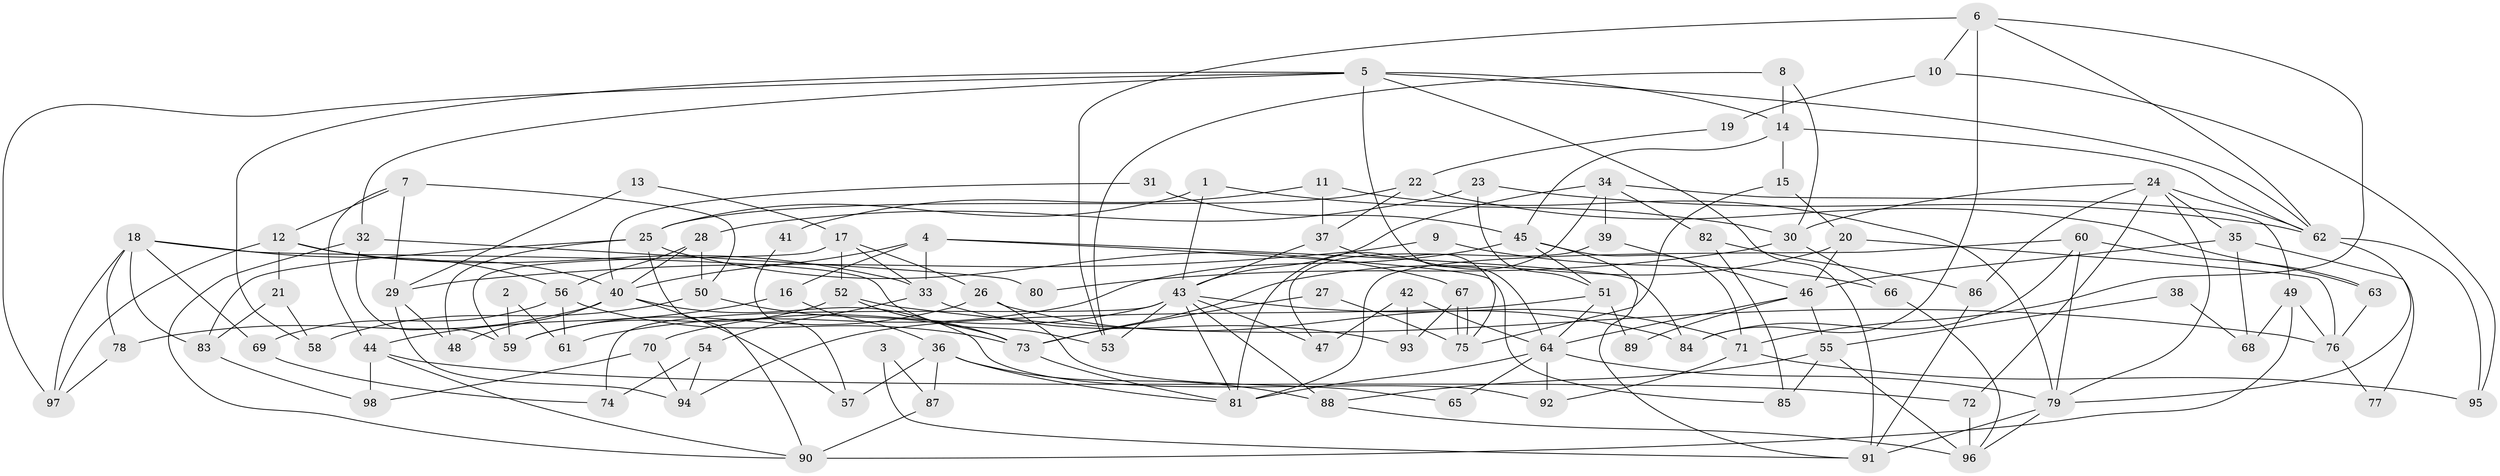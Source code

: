 // Generated by graph-tools (version 1.1) at 2025/11/02/27/25 16:11:24]
// undirected, 98 vertices, 196 edges
graph export_dot {
graph [start="1"]
  node [color=gray90,style=filled];
  1;
  2;
  3;
  4;
  5;
  6;
  7;
  8;
  9;
  10;
  11;
  12;
  13;
  14;
  15;
  16;
  17;
  18;
  19;
  20;
  21;
  22;
  23;
  24;
  25;
  26;
  27;
  28;
  29;
  30;
  31;
  32;
  33;
  34;
  35;
  36;
  37;
  38;
  39;
  40;
  41;
  42;
  43;
  44;
  45;
  46;
  47;
  48;
  49;
  50;
  51;
  52;
  53;
  54;
  55;
  56;
  57;
  58;
  59;
  60;
  61;
  62;
  63;
  64;
  65;
  66;
  67;
  68;
  69;
  70;
  71;
  72;
  73;
  74;
  75;
  76;
  77;
  78;
  79;
  80;
  81;
  82;
  83;
  84;
  85;
  86;
  87;
  88;
  89;
  90;
  91;
  92;
  93;
  94;
  95;
  96;
  97;
  98;
  1 -- 25;
  1 -- 43;
  1 -- 30;
  2 -- 59;
  2 -- 61;
  3 -- 91;
  3 -- 87;
  4 -- 40;
  4 -- 85;
  4 -- 16;
  4 -- 33;
  4 -- 84;
  5 -- 58;
  5 -- 91;
  5 -- 14;
  5 -- 32;
  5 -- 62;
  5 -- 64;
  5 -- 97;
  6 -- 53;
  6 -- 62;
  6 -- 10;
  6 -- 71;
  6 -- 84;
  7 -- 44;
  7 -- 29;
  7 -- 12;
  7 -- 50;
  8 -- 14;
  8 -- 30;
  8 -- 53;
  9 -- 29;
  9 -- 66;
  10 -- 95;
  10 -- 19;
  11 -- 37;
  11 -- 79;
  11 -- 41;
  12 -- 40;
  12 -- 21;
  12 -- 33;
  12 -- 97;
  13 -- 17;
  13 -- 29;
  14 -- 45;
  14 -- 15;
  14 -- 62;
  15 -- 20;
  15 -- 75;
  16 -- 36;
  16 -- 44;
  17 -- 33;
  17 -- 52;
  17 -- 26;
  17 -- 59;
  18 -- 97;
  18 -- 56;
  18 -- 53;
  18 -- 69;
  18 -- 78;
  18 -- 83;
  19 -- 22;
  20 -- 76;
  20 -- 73;
  20 -- 46;
  21 -- 83;
  21 -- 58;
  22 -- 37;
  22 -- 63;
  22 -- 25;
  23 -- 28;
  23 -- 62;
  23 -- 51;
  24 -- 62;
  24 -- 72;
  24 -- 30;
  24 -- 35;
  24 -- 79;
  24 -- 86;
  25 -- 67;
  25 -- 48;
  25 -- 83;
  25 -- 90;
  26 -- 84;
  26 -- 59;
  26 -- 65;
  27 -- 75;
  27 -- 73;
  28 -- 50;
  28 -- 40;
  28 -- 56;
  29 -- 94;
  29 -- 48;
  30 -- 66;
  30 -- 80;
  31 -- 40;
  31 -- 45;
  32 -- 59;
  32 -- 80;
  32 -- 90;
  33 -- 54;
  33 -- 93;
  34 -- 43;
  34 -- 81;
  34 -- 39;
  34 -- 49;
  34 -- 82;
  35 -- 46;
  35 -- 68;
  35 -- 77;
  36 -- 81;
  36 -- 88;
  36 -- 57;
  36 -- 87;
  37 -- 43;
  37 -- 75;
  38 -- 68;
  38 -- 55;
  39 -- 46;
  39 -- 47;
  40 -- 78;
  40 -- 92;
  40 -- 48;
  40 -- 57;
  41 -- 57;
  42 -- 64;
  42 -- 47;
  42 -- 93;
  43 -- 53;
  43 -- 81;
  43 -- 47;
  43 -- 70;
  43 -- 71;
  43 -- 74;
  43 -- 88;
  44 -- 90;
  44 -- 72;
  44 -- 98;
  45 -- 51;
  45 -- 71;
  45 -- 61;
  45 -- 91;
  46 -- 64;
  46 -- 55;
  46 -- 89;
  49 -- 90;
  49 -- 68;
  49 -- 76;
  50 -- 73;
  50 -- 58;
  51 -- 64;
  51 -- 89;
  51 -- 94;
  52 -- 73;
  52 -- 59;
  52 -- 76;
  54 -- 94;
  54 -- 74;
  55 -- 96;
  55 -- 85;
  55 -- 88;
  56 -- 69;
  56 -- 61;
  56 -- 73;
  60 -- 84;
  60 -- 79;
  60 -- 63;
  60 -- 81;
  62 -- 79;
  62 -- 95;
  63 -- 76;
  64 -- 79;
  64 -- 65;
  64 -- 81;
  64 -- 92;
  66 -- 96;
  67 -- 93;
  67 -- 75;
  67 -- 75;
  69 -- 74;
  70 -- 98;
  70 -- 94;
  71 -- 92;
  71 -- 95;
  72 -- 96;
  73 -- 81;
  76 -- 77;
  78 -- 97;
  79 -- 91;
  79 -- 96;
  82 -- 86;
  82 -- 85;
  83 -- 98;
  86 -- 91;
  87 -- 90;
  88 -- 96;
}
